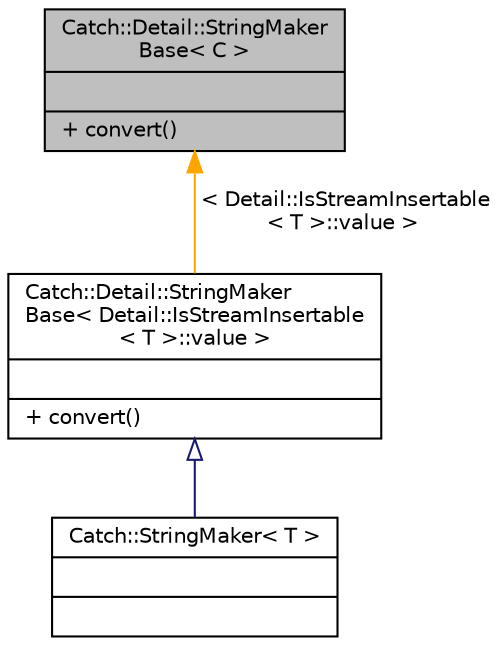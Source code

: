 digraph "Catch::Detail::StringMakerBase&lt; C &gt;"
{
  edge [fontname="Helvetica",fontsize="10",labelfontname="Helvetica",labelfontsize="10"];
  node [fontname="Helvetica",fontsize="10",shape=record];
  Node1 [label="{Catch::Detail::StringMaker\lBase\< C \>\n||+ convert()\l}",height=0.2,width=0.4,color="black", fillcolor="grey75", style="filled", fontcolor="black"];
  Node1 -> Node2 [dir="back",color="orange",fontsize="10",style="solid",label=" \< Detail::IsStreamInsertable\l\< T \>::value \>" ,fontname="Helvetica"];
  Node2 [label="{Catch::Detail::StringMaker\lBase\< Detail::IsStreamInsertable\l\< T \>::value \>\n||+ convert()\l}",height=0.2,width=0.4,color="black", fillcolor="white", style="filled",URL="$structCatch_1_1Detail_1_1StringMakerBase.html"];
  Node2 -> Node3 [dir="back",color="midnightblue",fontsize="10",style="solid",arrowtail="onormal",fontname="Helvetica"];
  Node3 [label="{Catch::StringMaker\< T \>\n||}",height=0.2,width=0.4,color="black", fillcolor="white", style="filled",URL="$structCatch_1_1StringMaker.html"];
}
